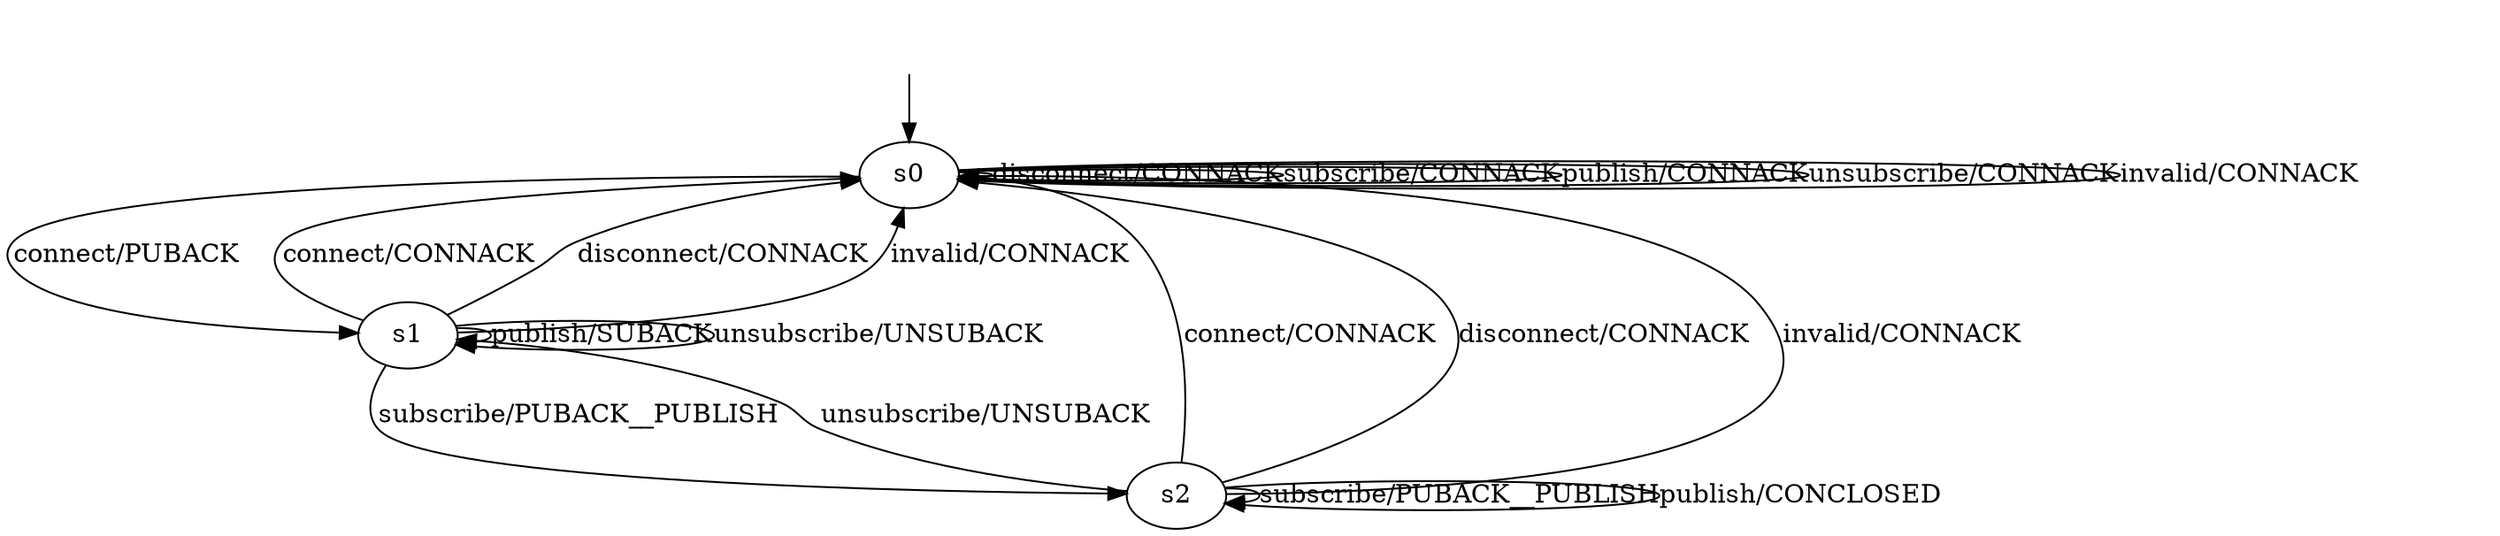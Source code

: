 digraph "LearnedAutomata/learned_mqtt" {
s0 [label=s0];
s1 [label=s1];
s2 [label=s2];
s0 -> s1  [label="connect/PUBACK"];
s0 -> s0  [label="disconnect/CONNACK"];
s0 -> s0  [label="subscribe/CONNACK"];
s0 -> s0  [label="publish/CONNACK"];
s0 -> s0  [label="unsubscribe/CONNACK"];
s0 -> s0  [label="invalid/CONNACK"];
s1 -> s0  [label="connect/CONNACK"];
s1 -> s0  [label="disconnect/CONNACK"];
s1 -> s2  [label="subscribe/PUBACK__PUBLISH"];
s1 -> s1  [label="publish/SUBACK"];
s1 -> s1  [label="unsubscribe/UNSUBACK"];
s1 -> s0  [label="invalid/CONNACK"];
s2 -> s0  [label="connect/CONNACK"];
s2 -> s0  [label="disconnect/CONNACK"];
s2 -> s2  [label="subscribe/PUBACK__PUBLISH"];
s2 -> s2  [label="publish/CONCLOSED"];
s2 -> s1  [label="unsubscribe/UNSUBACK"];
s2 -> s0  [label="invalid/CONNACK"];
__start0 [label="", shape=none];
__start0 -> s0  [label=""];
}
